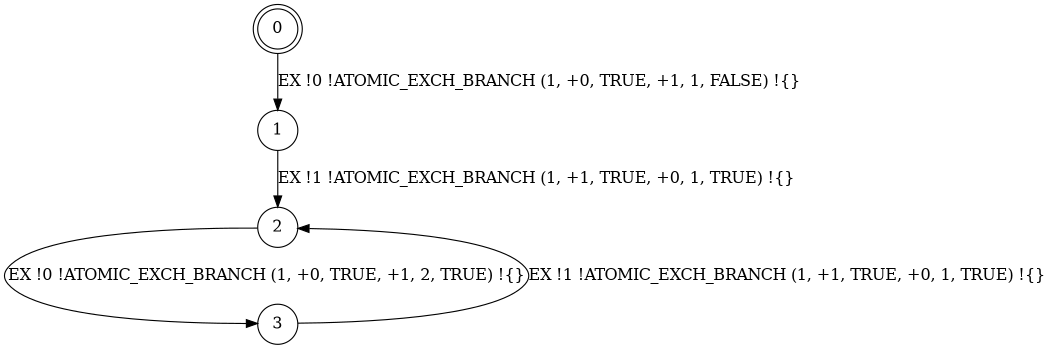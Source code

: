 digraph BCG {
size = "7, 10.5";
center = TRUE;
node [shape = circle];
0 [peripheries = 2];
0 -> 1 [label = "EX !0 !ATOMIC_EXCH_BRANCH (1, +0, TRUE, +1, 1, FALSE) !{}"];
1 -> 2 [label = "EX !1 !ATOMIC_EXCH_BRANCH (1, +1, TRUE, +0, 1, TRUE) !{}"];
2 -> 3 [label = "EX !0 !ATOMIC_EXCH_BRANCH (1, +0, TRUE, +1, 2, TRUE) !{}"];
3 -> 2 [label = "EX !1 !ATOMIC_EXCH_BRANCH (1, +1, TRUE, +0, 1, TRUE) !{}"];
}
